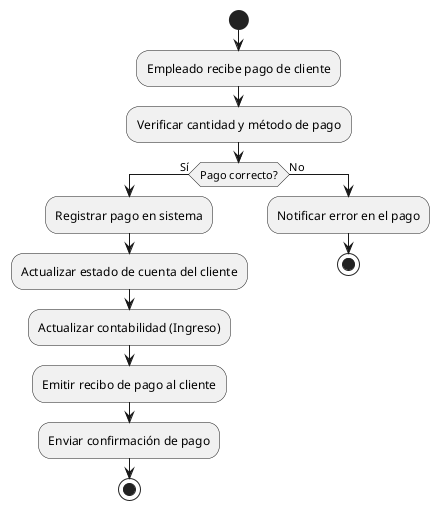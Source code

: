 @startuml actividad_registro_pago_cliente
start
:Empleado recibe pago de cliente;
:Verificar cantidad y método de pago;
if (Pago correcto?) then (Sí)
  :Registrar pago en sistema;
  :Actualizar estado de cuenta del cliente;
  :Actualizar contabilidad (Ingreso);
  :Emitir recibo de pago al cliente;
  :Enviar confirmación de pago;
  stop
else (No)
  :Notificar error en el pago;
  stop
endif
@enduml
